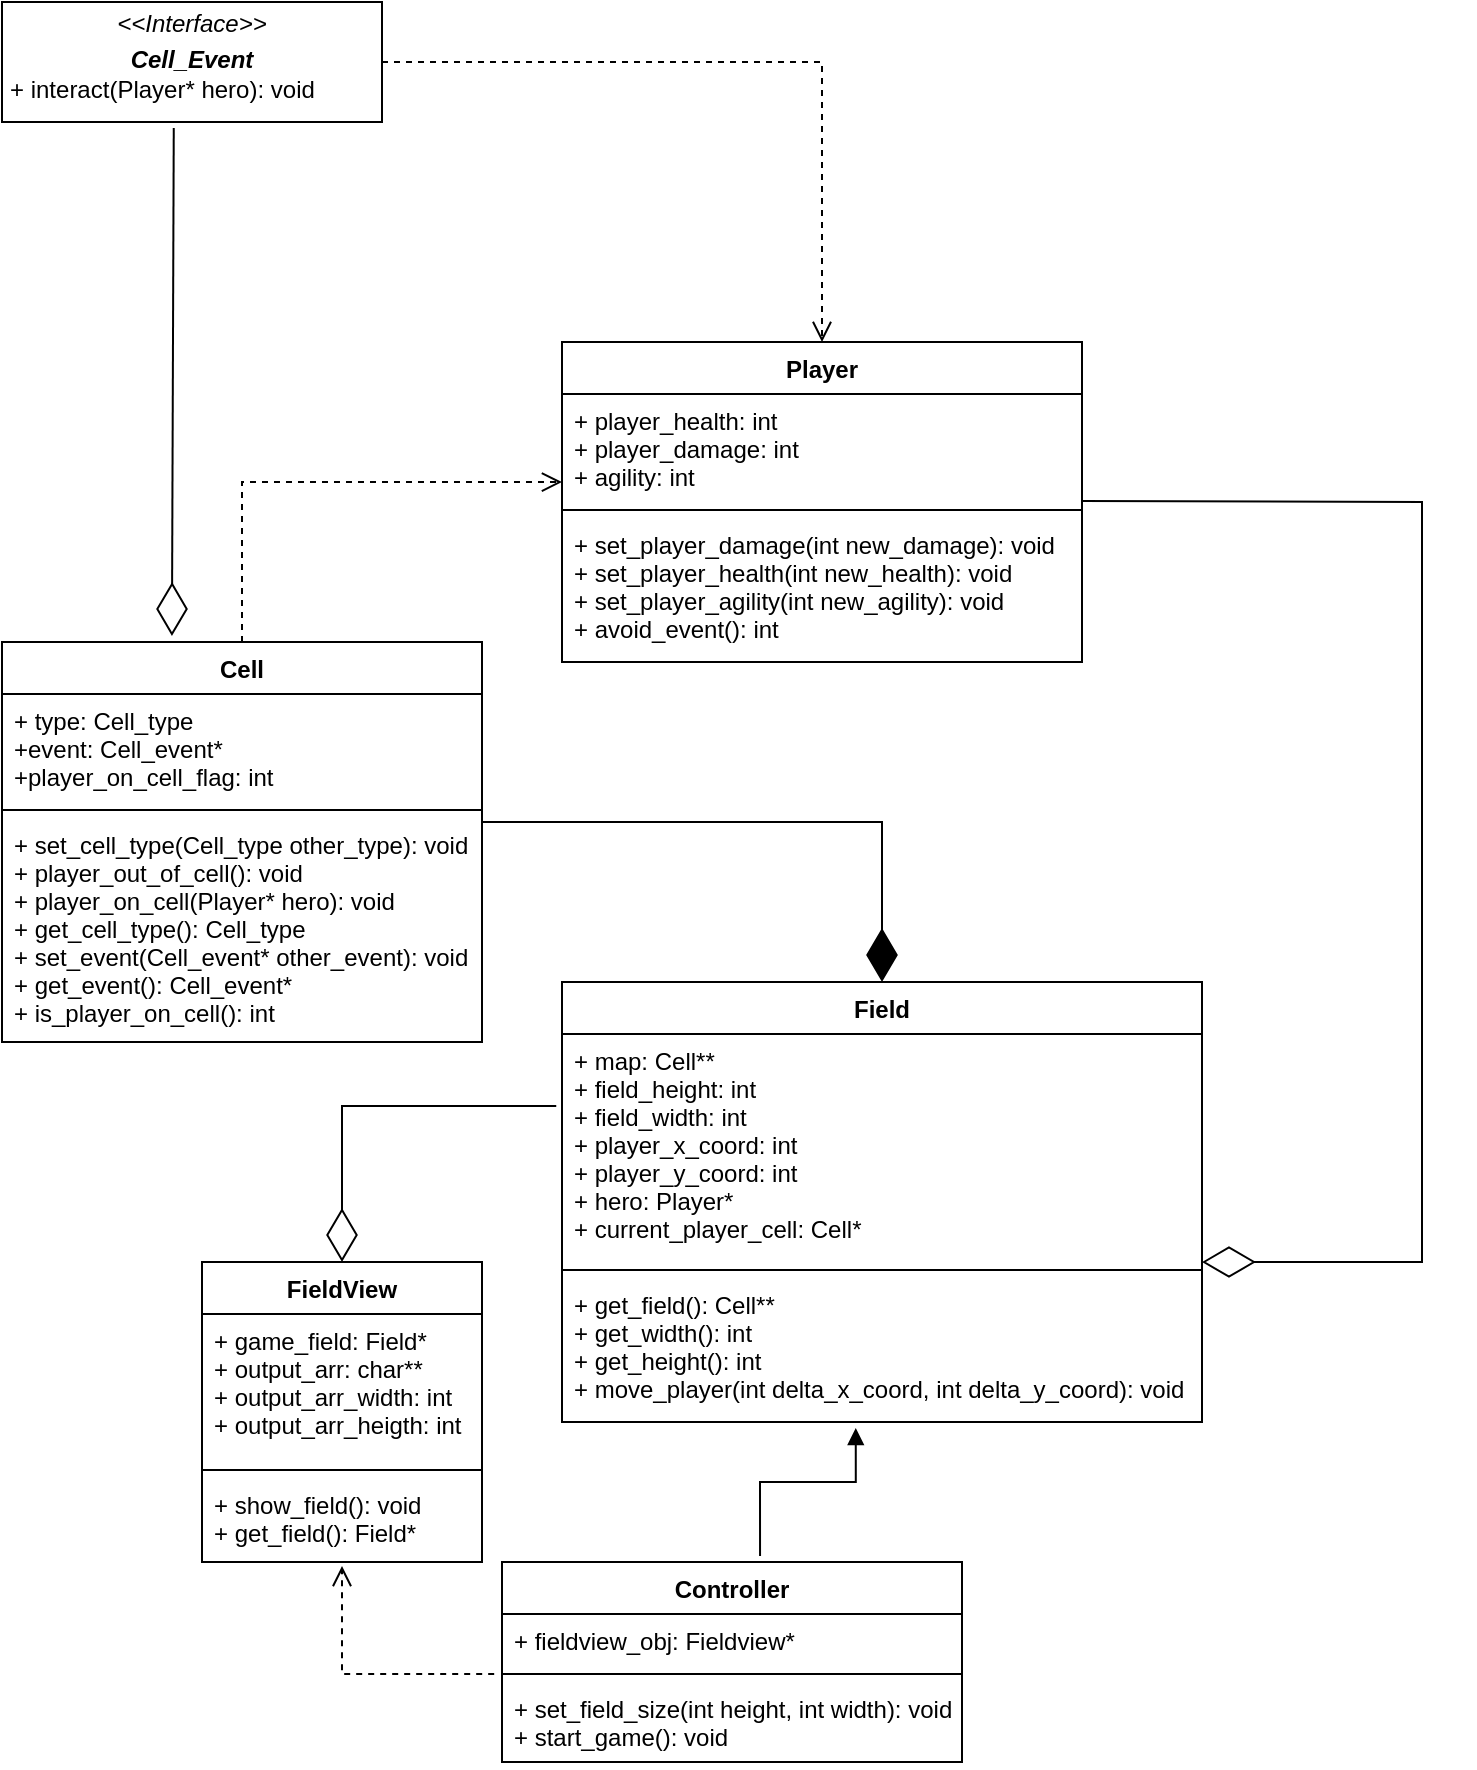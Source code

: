 <mxfile version="20.3.6" type="device"><diagram id="esdu18rufqKWDnm26IMV" name="Страница 1"><mxGraphModel dx="1422" dy="794" grid="1" gridSize="10" guides="1" tooltips="1" connect="1" arrows="1" fold="1" page="1" pageScale="1" pageWidth="827" pageHeight="1169" math="0" shadow="0"><root><mxCell id="0"/><mxCell id="1" parent="0"/><mxCell id="ncE-Biz4qdcDmbUyU1EA-1" value="Controller" style="swimlane;fontStyle=1;align=center;verticalAlign=top;childLayout=stackLayout;horizontal=1;startSize=26;horizontalStack=0;resizeParent=1;resizeParentMax=0;resizeLast=0;collapsible=1;marginBottom=0;" vertex="1" parent="1"><mxGeometry x="280" y="990" width="230" height="100" as="geometry"/></mxCell><mxCell id="ncE-Biz4qdcDmbUyU1EA-2" value="+ fieldview_obj: Fieldview* " style="text;strokeColor=none;fillColor=none;align=left;verticalAlign=top;spacingLeft=4;spacingRight=4;overflow=hidden;rotatable=0;points=[[0,0.5],[1,0.5]];portConstraint=eastwest;" vertex="1" parent="ncE-Biz4qdcDmbUyU1EA-1"><mxGeometry y="26" width="230" height="26" as="geometry"/></mxCell><mxCell id="ncE-Biz4qdcDmbUyU1EA-3" value="" style="line;strokeWidth=1;fillColor=none;align=left;verticalAlign=middle;spacingTop=-1;spacingLeft=3;spacingRight=3;rotatable=0;labelPosition=right;points=[];portConstraint=eastwest;strokeColor=inherit;" vertex="1" parent="ncE-Biz4qdcDmbUyU1EA-1"><mxGeometry y="52" width="230" height="8" as="geometry"/></mxCell><mxCell id="ncE-Biz4qdcDmbUyU1EA-4" value="+ set_field_size(int height, int width): void&#10;+ start_game(): void" style="text;strokeColor=none;fillColor=none;align=left;verticalAlign=top;spacingLeft=4;spacingRight=4;overflow=hidden;rotatable=0;points=[[0,0.5],[1,0.5]];portConstraint=eastwest;" vertex="1" parent="ncE-Biz4qdcDmbUyU1EA-1"><mxGeometry y="60" width="230" height="40" as="geometry"/></mxCell><mxCell id="ncE-Biz4qdcDmbUyU1EA-6" value="FieldView" style="swimlane;fontStyle=1;align=center;verticalAlign=top;childLayout=stackLayout;horizontal=1;startSize=26;horizontalStack=0;resizeParent=1;resizeParentMax=0;resizeLast=0;collapsible=1;marginBottom=0;" vertex="1" parent="1"><mxGeometry x="130" y="840" width="140" height="150" as="geometry"/></mxCell><mxCell id="ncE-Biz4qdcDmbUyU1EA-7" value="+ game_field: Field*&#10;+ output_arr: char**&#10;+ output_arr_width: int&#10;+ output_arr_heigth: int" style="text;strokeColor=none;fillColor=none;align=left;verticalAlign=top;spacingLeft=4;spacingRight=4;overflow=hidden;rotatable=0;points=[[0,0.5],[1,0.5]];portConstraint=eastwest;" vertex="1" parent="ncE-Biz4qdcDmbUyU1EA-6"><mxGeometry y="26" width="140" height="74" as="geometry"/></mxCell><mxCell id="ncE-Biz4qdcDmbUyU1EA-8" value="" style="line;strokeWidth=1;fillColor=none;align=left;verticalAlign=middle;spacingTop=-1;spacingLeft=3;spacingRight=3;rotatable=0;labelPosition=right;points=[];portConstraint=eastwest;strokeColor=inherit;" vertex="1" parent="ncE-Biz4qdcDmbUyU1EA-6"><mxGeometry y="100" width="140" height="8" as="geometry"/></mxCell><mxCell id="ncE-Biz4qdcDmbUyU1EA-9" value="+ show_field(): void&#10;+ get_field(): Field*" style="text;strokeColor=none;fillColor=none;align=left;verticalAlign=top;spacingLeft=4;spacingRight=4;overflow=hidden;rotatable=0;points=[[0,0.5],[1,0.5]];portConstraint=eastwest;" vertex="1" parent="ncE-Biz4qdcDmbUyU1EA-6"><mxGeometry y="108" width="140" height="42" as="geometry"/></mxCell><mxCell id="ncE-Biz4qdcDmbUyU1EA-15" value="" style="html=1;verticalAlign=bottom;endArrow=open;dashed=1;endSize=8;rounded=0;exitX=-0.017;exitY=1.154;exitDx=0;exitDy=0;exitPerimeter=0;entryX=0.5;entryY=1.048;entryDx=0;entryDy=0;entryPerimeter=0;" edge="1" parent="1" source="ncE-Biz4qdcDmbUyU1EA-2" target="ncE-Biz4qdcDmbUyU1EA-9"><mxGeometry x="0.112" y="-17" relative="1" as="geometry"><mxPoint x="320" y="719.5" as="sourcePoint"/><mxPoint x="210" y="990" as="targetPoint"/><Array as="points"><mxPoint x="200" y="1046"/></Array><mxPoint as="offset"/></mxGeometry></mxCell><mxCell id="ncE-Biz4qdcDmbUyU1EA-16" value="Field" style="swimlane;fontStyle=1;align=center;verticalAlign=top;childLayout=stackLayout;horizontal=1;startSize=26;horizontalStack=0;resizeParent=1;resizeParentMax=0;resizeLast=0;collapsible=1;marginBottom=0;" vertex="1" parent="1"><mxGeometry x="310" y="700" width="320" height="220" as="geometry"/></mxCell><mxCell id="ncE-Biz4qdcDmbUyU1EA-17" value="+ map: Cell**&#10;+ field_height: int&#10;+ field_width: int&#10;+ player_x_coord: int&#10;+ player_y_coord: int&#10;+ hero: Player*&#10;+ current_player_cell: Cell*" style="text;strokeColor=none;fillColor=none;align=left;verticalAlign=top;spacingLeft=4;spacingRight=4;overflow=hidden;rotatable=0;points=[[0,0.5],[1,0.5]];portConstraint=eastwest;" vertex="1" parent="ncE-Biz4qdcDmbUyU1EA-16"><mxGeometry y="26" width="320" height="114" as="geometry"/></mxCell><mxCell id="ncE-Biz4qdcDmbUyU1EA-18" value="" style="line;strokeWidth=1;fillColor=none;align=left;verticalAlign=middle;spacingTop=-1;spacingLeft=3;spacingRight=3;rotatable=0;labelPosition=right;points=[];portConstraint=eastwest;strokeColor=inherit;" vertex="1" parent="ncE-Biz4qdcDmbUyU1EA-16"><mxGeometry y="140" width="320" height="8" as="geometry"/></mxCell><mxCell id="ncE-Biz4qdcDmbUyU1EA-19" value="+ get_field(): Cell**&#10;+ get_width(): int&#10;+ get_height(): int&#10;+ move_player(int delta_x_coord, int delta_y_coord): void&#10;" style="text;strokeColor=none;fillColor=none;align=left;verticalAlign=top;spacingLeft=4;spacingRight=4;overflow=hidden;rotatable=0;points=[[0,0.5],[1,0.5]];portConstraint=eastwest;" vertex="1" parent="ncE-Biz4qdcDmbUyU1EA-16"><mxGeometry y="148" width="320" height="72" as="geometry"/></mxCell><mxCell id="ncE-Biz4qdcDmbUyU1EA-22" value="" style="endArrow=block;endFill=1;html=1;edgeStyle=orthogonalEdgeStyle;align=left;verticalAlign=top;rounded=0;exitX=0.561;exitY=-0.03;exitDx=0;exitDy=0;exitPerimeter=0;entryX=0.459;entryY=1.042;entryDx=0;entryDy=0;entryPerimeter=0;" edge="1" parent="1" source="ncE-Biz4qdcDmbUyU1EA-1" target="ncE-Biz4qdcDmbUyU1EA-19"><mxGeometry x="-1" y="-32" relative="1" as="geometry"><mxPoint x="410" y="970" as="sourcePoint"/><mxPoint x="490" y="930" as="targetPoint"/><Array as="points"><mxPoint x="409" y="950"/><mxPoint x="457" y="950"/></Array><mxPoint x="-22" y="30" as="offset"/></mxGeometry></mxCell><mxCell id="ncE-Biz4qdcDmbUyU1EA-26" value="" style="endArrow=diamondThin;endFill=0;endSize=24;html=1;rounded=0;entryX=0.5;entryY=0;entryDx=0;entryDy=0;exitX=-0.009;exitY=0.316;exitDx=0;exitDy=0;exitPerimeter=0;" edge="1" parent="1" source="ncE-Biz4qdcDmbUyU1EA-17" target="ncE-Biz4qdcDmbUyU1EA-6"><mxGeometry width="160" relative="1" as="geometry"><mxPoint x="130" y="770" as="sourcePoint"/><mxPoint x="290" y="770" as="targetPoint"/><Array as="points"><mxPoint x="200" y="762"/></Array></mxGeometry></mxCell><mxCell id="ncE-Biz4qdcDmbUyU1EA-28" value="Cell" style="swimlane;fontStyle=1;align=center;verticalAlign=top;childLayout=stackLayout;horizontal=1;startSize=26;horizontalStack=0;resizeParent=1;resizeParentMax=0;resizeLast=0;collapsible=1;marginBottom=0;" vertex="1" parent="1"><mxGeometry x="30" y="530" width="240" height="200" as="geometry"/></mxCell><mxCell id="ncE-Biz4qdcDmbUyU1EA-29" value="+ type: Cell_type&#10;+event: Cell_event*&#10;+player_on_cell_flag: int" style="text;strokeColor=none;fillColor=none;align=left;verticalAlign=top;spacingLeft=4;spacingRight=4;overflow=hidden;rotatable=0;points=[[0,0.5],[1,0.5]];portConstraint=eastwest;" vertex="1" parent="ncE-Biz4qdcDmbUyU1EA-28"><mxGeometry y="26" width="240" height="54" as="geometry"/></mxCell><mxCell id="ncE-Biz4qdcDmbUyU1EA-30" value="" style="line;strokeWidth=1;fillColor=none;align=left;verticalAlign=middle;spacingTop=-1;spacingLeft=3;spacingRight=3;rotatable=0;labelPosition=right;points=[];portConstraint=eastwest;strokeColor=inherit;" vertex="1" parent="ncE-Biz4qdcDmbUyU1EA-28"><mxGeometry y="80" width="240" height="8" as="geometry"/></mxCell><mxCell id="ncE-Biz4qdcDmbUyU1EA-31" value="+ set_cell_type(Cell_type other_type): void&#10;+ player_out_of_cell(): void&#10;+ player_on_cell(Player* hero): void&#10;+ get_cell_type(): Cell_type&#10;+ set_event(Cell_event* other_event): void&#10;+ get_event(): Cell_event*&#10;+ is_player_on_cell(): int" style="text;strokeColor=none;fillColor=none;align=left;verticalAlign=top;spacingLeft=4;spacingRight=4;overflow=hidden;rotatable=0;points=[[0,0.5],[1,0.5]];portConstraint=eastwest;" vertex="1" parent="ncE-Biz4qdcDmbUyU1EA-28"><mxGeometry y="88" width="240" height="112" as="geometry"/></mxCell><mxCell id="ncE-Biz4qdcDmbUyU1EA-32" value="" style="endArrow=diamondThin;endFill=1;endSize=24;html=1;rounded=0;entryX=0.5;entryY=0;entryDx=0;entryDy=0;" edge="1" parent="1" target="ncE-Biz4qdcDmbUyU1EA-16"><mxGeometry width="160" relative="1" as="geometry"><mxPoint x="270" y="620" as="sourcePoint"/><mxPoint x="430" y="680" as="targetPoint"/><Array as="points"><mxPoint x="470" y="620"/></Array></mxGeometry></mxCell><mxCell id="ncE-Biz4qdcDmbUyU1EA-33" value="Player" style="swimlane;fontStyle=1;align=center;verticalAlign=top;childLayout=stackLayout;horizontal=1;startSize=26;horizontalStack=0;resizeParent=1;resizeParentMax=0;resizeLast=0;collapsible=1;marginBottom=0;" vertex="1" parent="1"><mxGeometry x="310" y="380" width="260" height="160" as="geometry"/></mxCell><mxCell id="ncE-Biz4qdcDmbUyU1EA-34" value="+ player_health: int&#10;+ player_damage: int&#10;+ agility: int" style="text;strokeColor=none;fillColor=none;align=left;verticalAlign=top;spacingLeft=4;spacingRight=4;overflow=hidden;rotatable=0;points=[[0,0.5],[1,0.5]];portConstraint=eastwest;" vertex="1" parent="ncE-Biz4qdcDmbUyU1EA-33"><mxGeometry y="26" width="260" height="54" as="geometry"/></mxCell><mxCell id="ncE-Biz4qdcDmbUyU1EA-35" value="" style="line;strokeWidth=1;fillColor=none;align=left;verticalAlign=middle;spacingTop=-1;spacingLeft=3;spacingRight=3;rotatable=0;labelPosition=right;points=[];portConstraint=eastwest;strokeColor=inherit;" vertex="1" parent="ncE-Biz4qdcDmbUyU1EA-33"><mxGeometry y="80" width="260" height="8" as="geometry"/></mxCell><mxCell id="ncE-Biz4qdcDmbUyU1EA-36" value="+ set_player_damage(int new_damage): void&#10;+ set_player_health(int new_health): void&#10;+ set_player_agility(int new_agility): void&#10;+ avoid_event(): int" style="text;strokeColor=none;fillColor=none;align=left;verticalAlign=top;spacingLeft=4;spacingRight=4;overflow=hidden;rotatable=0;points=[[0,0.5],[1,0.5]];portConstraint=eastwest;" vertex="1" parent="ncE-Biz4qdcDmbUyU1EA-33"><mxGeometry y="88" width="260" height="72" as="geometry"/></mxCell><mxCell id="ncE-Biz4qdcDmbUyU1EA-37" value="" style="endArrow=diamondThin;endFill=0;endSize=24;html=1;rounded=0;" edge="1" parent="1"><mxGeometry width="160" relative="1" as="geometry"><mxPoint x="570" y="459.5" as="sourcePoint"/><mxPoint x="630" y="840" as="targetPoint"/><Array as="points"><mxPoint x="740" y="460"/><mxPoint x="740" y="840"/></Array></mxGeometry></mxCell><mxCell id="ncE-Biz4qdcDmbUyU1EA-38" value="" style="html=1;verticalAlign=bottom;endArrow=open;dashed=1;endSize=8;rounded=0;exitX=0.5;exitY=0;exitDx=0;exitDy=0;entryX=0;entryY=0.815;entryDx=0;entryDy=0;entryPerimeter=0;" edge="1" parent="1" source="ncE-Biz4qdcDmbUyU1EA-28" target="ncE-Biz4qdcDmbUyU1EA-34"><mxGeometry x="0.112" y="-17" relative="1" as="geometry"><mxPoint x="70" y="510" as="sourcePoint"/><mxPoint x="140" y="390" as="targetPoint"/><Array as="points"><mxPoint x="150" y="450"/></Array><mxPoint as="offset"/></mxGeometry></mxCell><mxCell id="ncE-Biz4qdcDmbUyU1EA-40" value="&lt;p style=&quot;margin:0px;margin-top:4px;text-align:center;&quot;&gt;&lt;i&gt;&amp;lt;&amp;lt;Interface&amp;gt;&amp;gt;&lt;/i&gt;&lt;br&gt;&lt;/p&gt;&lt;p style=&quot;margin:0px;margin-top:4px;text-align:center;&quot;&gt;&lt;i&gt;&lt;b&gt;Cell_Event&lt;/b&gt;&lt;/i&gt;&lt;/p&gt;&lt;p style=&quot;margin:0px;margin-left:4px;&quot;&gt;+ interact(Player* hero): void&lt;/p&gt;&lt;p style=&quot;margin:0px;margin-left:4px;&quot;&gt;&lt;br&gt;&lt;/p&gt;" style="verticalAlign=top;align=left;overflow=fill;fontSize=12;fontFamily=Helvetica;html=1;" vertex="1" parent="1"><mxGeometry x="30" y="210" width="190" height="60" as="geometry"/></mxCell><mxCell id="ncE-Biz4qdcDmbUyU1EA-41" value="" style="endArrow=diamondThin;endFill=0;endSize=24;html=1;rounded=0;exitX=0.452;exitY=1.05;exitDx=0;exitDy=0;exitPerimeter=0;entryX=0.354;entryY=-0.015;entryDx=0;entryDy=0;entryPerimeter=0;" edge="1" parent="1" source="ncE-Biz4qdcDmbUyU1EA-40" target="ncE-Biz4qdcDmbUyU1EA-28"><mxGeometry width="160" relative="1" as="geometry"><mxPoint x="45" y="350" as="sourcePoint"/><mxPoint x="116" y="520" as="targetPoint"/></mxGeometry></mxCell><mxCell id="ncE-Biz4qdcDmbUyU1EA-42" value="" style="html=1;verticalAlign=bottom;endArrow=open;dashed=1;endSize=8;rounded=0;exitX=1;exitY=0.5;exitDx=0;exitDy=0;entryX=0.5;entryY=0;entryDx=0;entryDy=0;" edge="1" parent="1" source="ncE-Biz4qdcDmbUyU1EA-40" target="ncE-Biz4qdcDmbUyU1EA-33"><mxGeometry x="0.112" y="-17" relative="1" as="geometry"><mxPoint x="370" y="220" as="sourcePoint"/><mxPoint x="530" y="140.01" as="targetPoint"/><Array as="points"><mxPoint x="440" y="240"/></Array><mxPoint as="offset"/></mxGeometry></mxCell></root></mxGraphModel></diagram></mxfile>